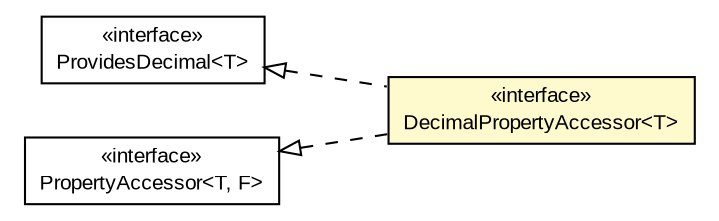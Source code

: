 #!/usr/local/bin/dot
#
# Class diagram 
# Generated by UMLGraph version R5_6-24-gf6e263 (http://www.umlgraph.org/)
#

digraph G {
	edge [fontname="arial",fontsize=10,labelfontname="arial",labelfontsize=10];
	node [fontname="arial",fontsize=10,shape=plaintext];
	nodesep=0.25;
	ranksep=0.5;
	rankdir=LR;
	// org.turbogwt.mvp.databind.client.property.ProvidesDecimal<T>
	c720 [label=<<table title="org.turbogwt.mvp.databind.client.property.ProvidesDecimal" border="0" cellborder="1" cellspacing="0" cellpadding="2" port="p" href="./ProvidesDecimal.html">
		<tr><td><table border="0" cellspacing="0" cellpadding="1">
<tr><td align="center" balign="center"> &#171;interface&#187; </td></tr>
<tr><td align="center" balign="center"> ProvidesDecimal&lt;T&gt; </td></tr>
		</table></td></tr>
		</table>>, URL="./ProvidesDecimal.html", fontname="arial", fontcolor="black", fontsize=10.0];
	// org.turbogwt.mvp.databind.client.property.PropertyAccessor<T, F>
	c723 [label=<<table title="org.turbogwt.mvp.databind.client.property.PropertyAccessor" border="0" cellborder="1" cellspacing="0" cellpadding="2" port="p" href="./PropertyAccessor.html">
		<tr><td><table border="0" cellspacing="0" cellpadding="1">
<tr><td align="center" balign="center"> &#171;interface&#187; </td></tr>
<tr><td align="center" balign="center"> PropertyAccessor&lt;T, F&gt; </td></tr>
		</table></td></tr>
		</table>>, URL="./PropertyAccessor.html", fontname="arial", fontcolor="black", fontsize=10.0];
	// org.turbogwt.mvp.databind.client.property.DecimalPropertyAccessor<T>
	c728 [label=<<table title="org.turbogwt.mvp.databind.client.property.DecimalPropertyAccessor" border="0" cellborder="1" cellspacing="0" cellpadding="2" port="p" bgcolor="lemonChiffon" href="./DecimalPropertyAccessor.html">
		<tr><td><table border="0" cellspacing="0" cellpadding="1">
<tr><td align="center" balign="center"> &#171;interface&#187; </td></tr>
<tr><td align="center" balign="center"> DecimalPropertyAccessor&lt;T&gt; </td></tr>
		</table></td></tr>
		</table>>, URL="./DecimalPropertyAccessor.html", fontname="arial", fontcolor="black", fontsize=10.0];
	//org.turbogwt.mvp.databind.client.property.DecimalPropertyAccessor<T> implements org.turbogwt.mvp.databind.client.property.PropertyAccessor<T, F>
	c723:p -> c728:p [dir=back,arrowtail=empty,style=dashed];
	//org.turbogwt.mvp.databind.client.property.DecimalPropertyAccessor<T> implements org.turbogwt.mvp.databind.client.property.ProvidesDecimal<T>
	c720:p -> c728:p [dir=back,arrowtail=empty,style=dashed];
}

